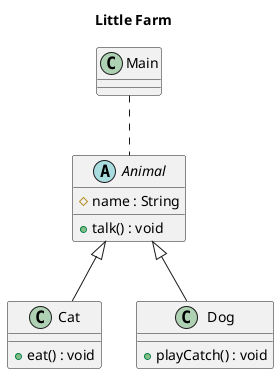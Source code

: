 @startuml
title: Little Farm

abstract Animal {
  # name : String

  + talk() : void
}

class Cat {

  + eat() : void
}

class Dog {
  + playCatch() : void
}

class Main

Animal <|-- Cat
Animal <|-- Dog

Main .. Animal



@enduml
